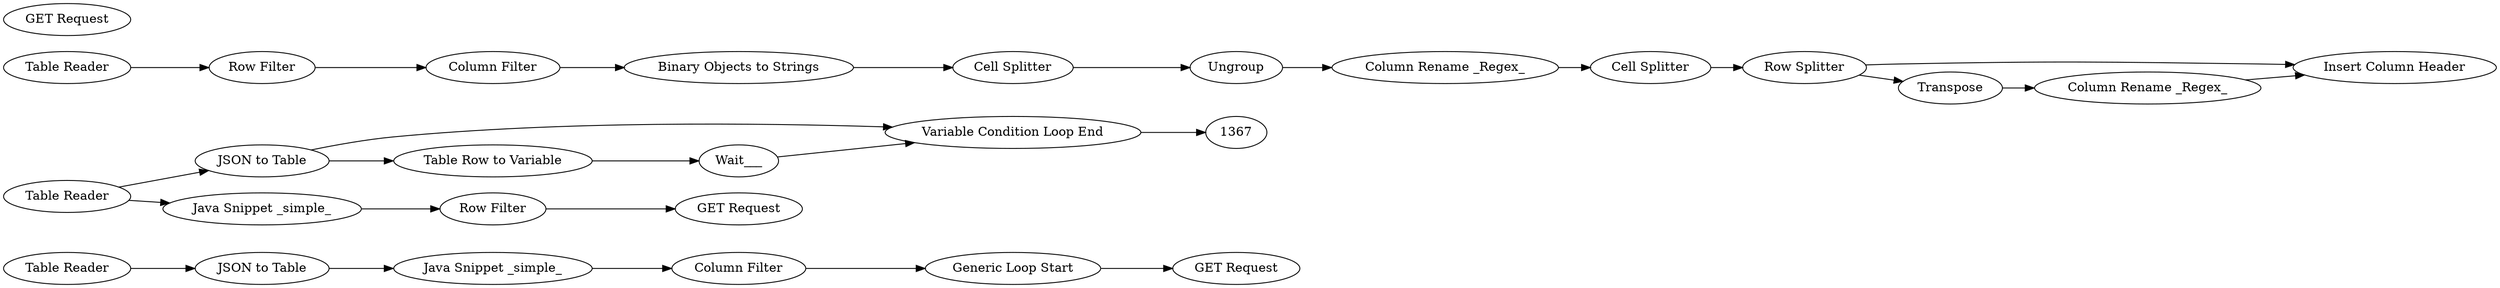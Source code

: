 digraph {
	1365 [label="Java Snippet _simple_"]
	1249 [label="Variable Condition Loop End"]
	1250 [label=Wait___]
	1251 [label="JSON to Table"]
	1252 [label="Table Row to Variable"]
	1253 [label="GET Request"]
	1256 [label="Generic Loop Start"]
	1377 [label="Table Reader"]
	1270 [label="Java Snippet _simple_"]
	1275 [label="GET Request"]
	1276 [label="Row Filter"]
	1277 [label="Column Filter"]
	1280 [label="Binary Objects to Strings"]
	1284 [label="Cell Splitter"]
	1286 [label="Cell Splitter"]
	1287 [label="Insert Column Header"]
	1288 [label="Row Splitter"]
	1289 [label=Transpose]
	1292 [label="Row Filter"]
	1295 [label="Column Rename _Regex_"]
	1306 [label=Ungroup]
	1307 [label="Column Rename _Regex_"]
	1377 [label="Table Reader"]
	1378 [label="Table Reader"]
	1368 [label="Column Filter"]
	1369 [label="GET Request"]
	1370 [label="JSON to Table"]
	1376 [label="Table Reader"]
	1250 -> 1249
	1251 -> 1249
	1251 -> 1252
	1252 -> 1250
	1256 -> 1253
	1377 -> 1251
	1270 -> 1292
	1276 -> 1277
	1277 -> 1280
	1280 -> 1284
	1284 -> 1306
	1286 -> 1288
	1288 -> 1287
	1288 -> 1289
	1289 -> 1307
	1292 -> 1275
	1295 -> 1286
	1306 -> 1295
	1307 -> 1287
	1377 -> 1270
	1378 -> 1276
	1365 -> 1368
	1249 -> 1367
	1368 -> 1256
	1370 -> 1365
	1376 -> 1370
	rankdir=LR
}
